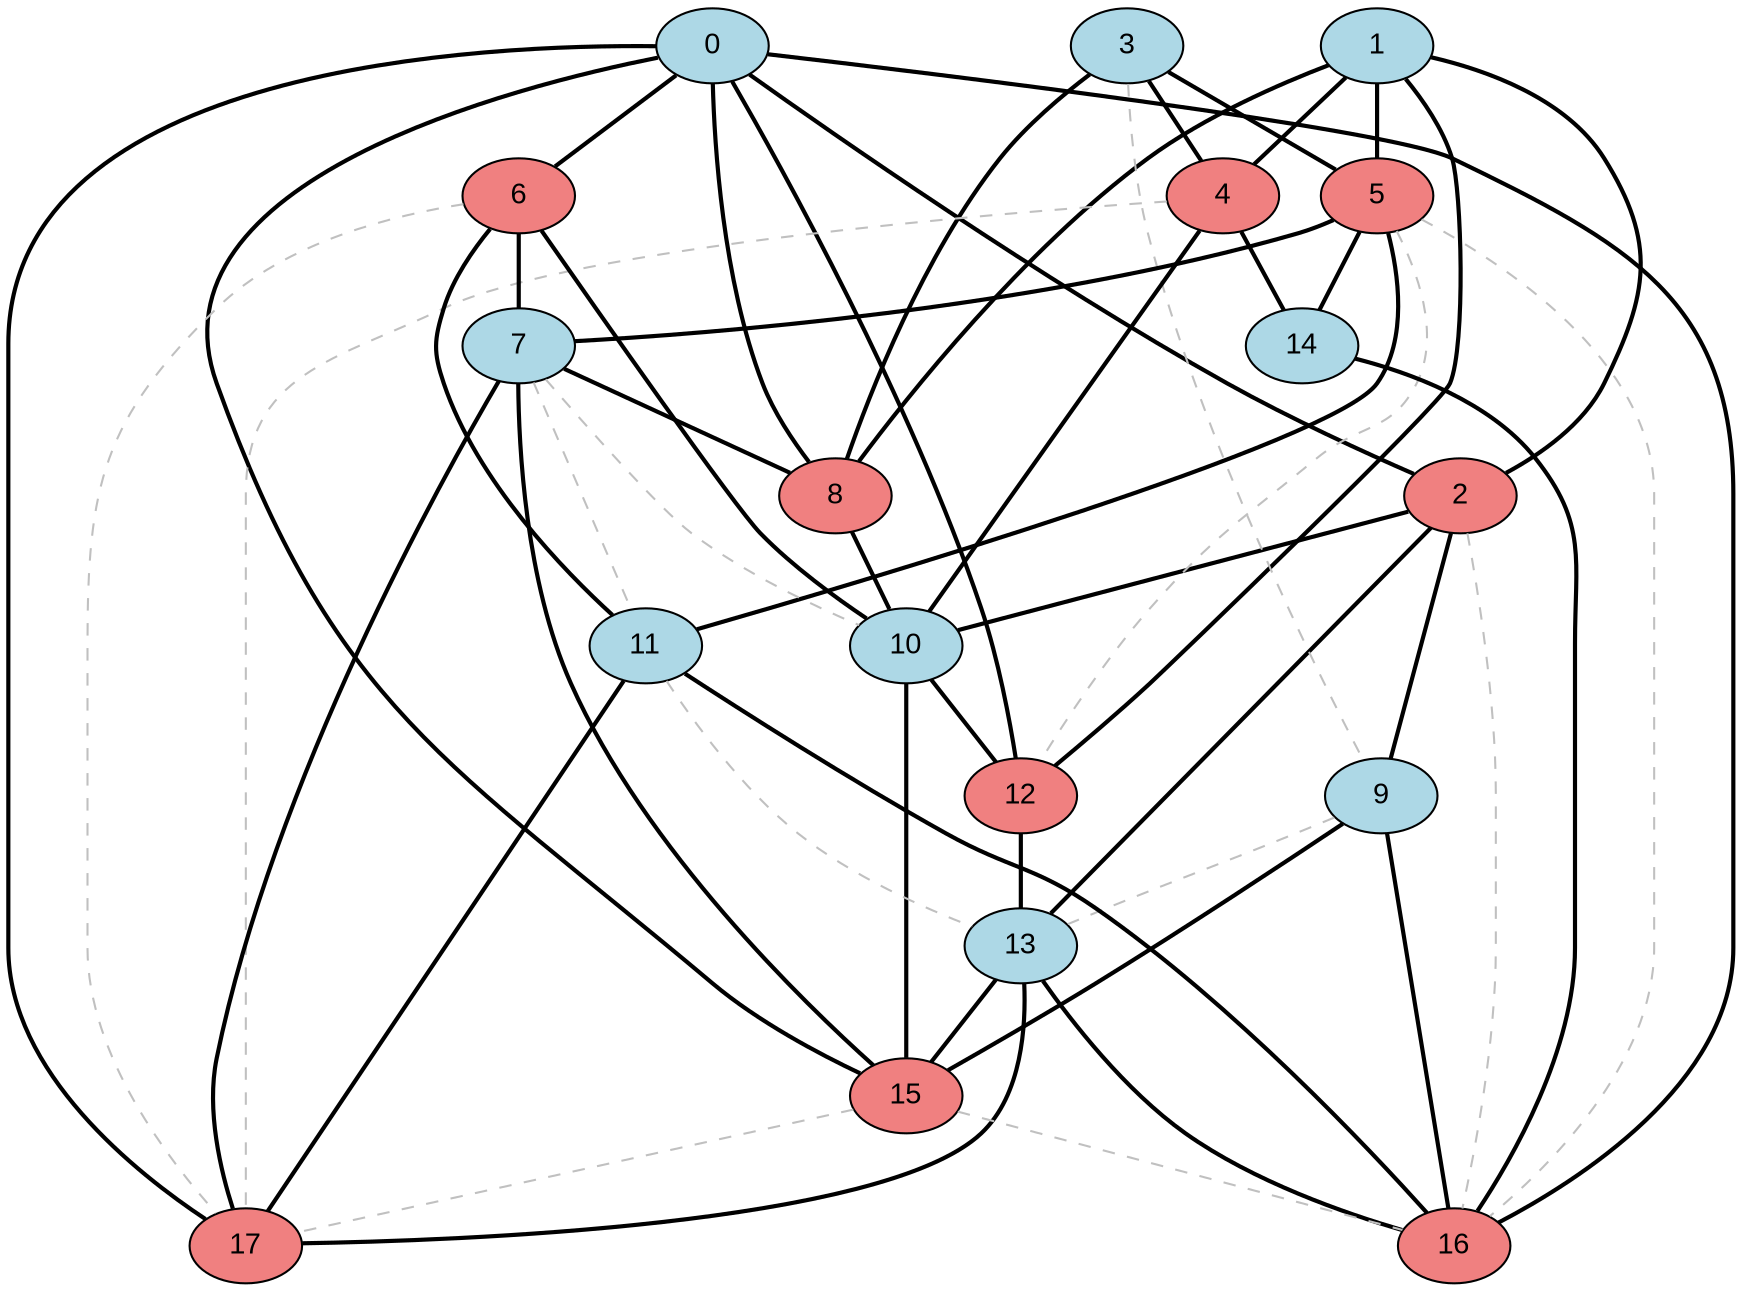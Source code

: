 graph MaxCutBruteForce {
  node [style=filled, fontname="Arial"];
  0 [fillcolor=lightblue];
  1 [fillcolor=lightblue];
  2 [fillcolor=lightcoral];
  3 [fillcolor=lightblue];
  4 [fillcolor=lightcoral];
  5 [fillcolor=lightcoral];
  6 [fillcolor=lightcoral];
  7 [fillcolor=lightblue];
  8 [fillcolor=lightcoral];
  9 [fillcolor=lightblue];
  10 [fillcolor=lightblue];
  11 [fillcolor=lightblue];
  12 [fillcolor=lightcoral];
  13 [fillcolor=lightblue];
  14 [fillcolor=lightblue];
  15 [fillcolor=lightcoral];
  16 [fillcolor=lightcoral];
  17 [fillcolor=lightcoral];
  0 -- 2 [color=black, style=bold];
  0 -- 6 [color=black, style=bold];
  0 -- 8 [color=black, style=bold];
  0 -- 12 [color=black, style=bold];
  0 -- 15 [color=black, style=bold];
  0 -- 16 [color=black, style=bold];
  0 -- 17 [color=black, style=bold];
  1 -- 2 [color=black, style=bold];
  1 -- 4 [color=black, style=bold];
  1 -- 5 [color=black, style=bold];
  1 -- 8 [color=black, style=bold];
  1 -- 12 [color=black, style=bold];
  2 -- 9 [color=black, style=bold];
  2 -- 10 [color=black, style=bold];
  2 -- 13 [color=black, style=bold];
  2 -- 16 [color=gray, style=dashed];
  3 -- 4 [color=black, style=bold];
  3 -- 5 [color=black, style=bold];
  3 -- 8 [color=black, style=bold];
  3 -- 9 [color=gray, style=dashed];
  4 -- 10 [color=black, style=bold];
  4 -- 14 [color=black, style=bold];
  4 -- 17 [color=gray, style=dashed];
  5 -- 7 [color=black, style=bold];
  5 -- 11 [color=black, style=bold];
  5 -- 12 [color=gray, style=dashed];
  5 -- 14 [color=black, style=bold];
  5 -- 16 [color=gray, style=dashed];
  6 -- 7 [color=black, style=bold];
  6 -- 10 [color=black, style=bold];
  6 -- 11 [color=black, style=bold];
  6 -- 17 [color=gray, style=dashed];
  7 -- 8 [color=black, style=bold];
  7 -- 10 [color=gray, style=dashed];
  7 -- 11 [color=gray, style=dashed];
  7 -- 15 [color=black, style=bold];
  7 -- 17 [color=black, style=bold];
  8 -- 10 [color=black, style=bold];
  9 -- 13 [color=gray, style=dashed];
  9 -- 15 [color=black, style=bold];
  9 -- 16 [color=black, style=bold];
  10 -- 12 [color=black, style=bold];
  10 -- 15 [color=black, style=bold];
  11 -- 13 [color=gray, style=dashed];
  11 -- 16 [color=black, style=bold];
  11 -- 17 [color=black, style=bold];
  12 -- 13 [color=black, style=bold];
  13 -- 15 [color=black, style=bold];
  13 -- 16 [color=black, style=bold];
  13 -- 17 [color=black, style=bold];
  14 -- 16 [color=black, style=bold];
  15 -- 16 [color=gray, style=dashed];
  15 -- 17 [color=gray, style=dashed];
}
